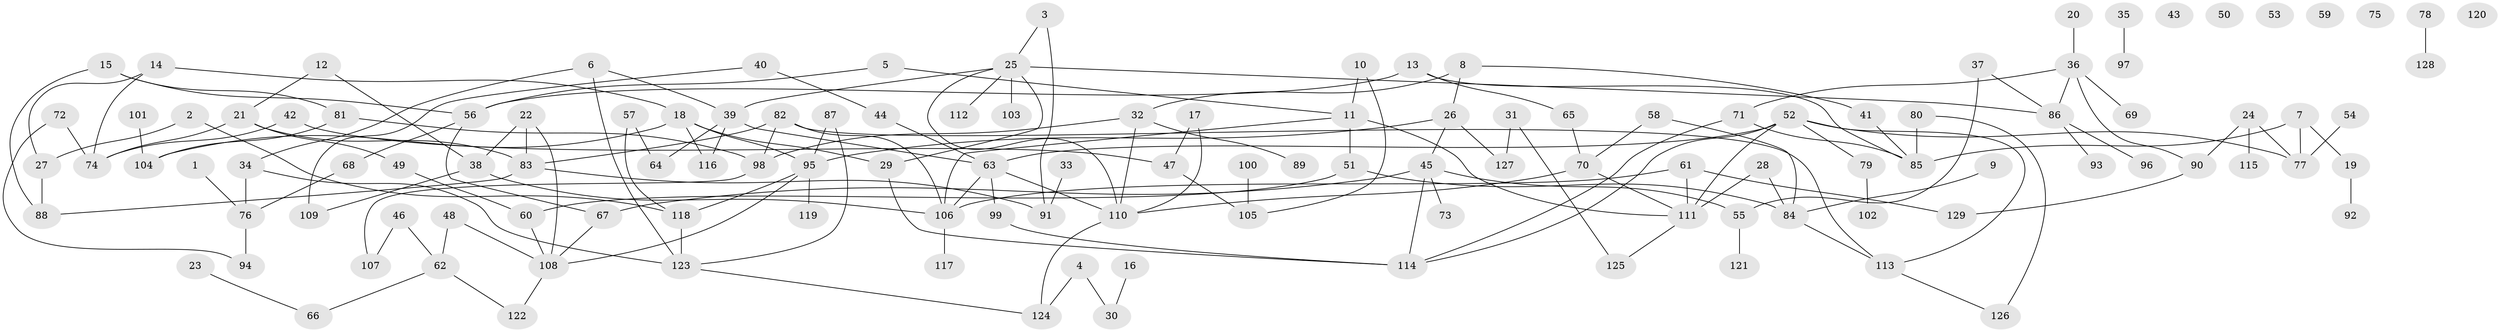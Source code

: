 // Generated by graph-tools (version 1.1) at 2025/25/03/09/25 03:25:15]
// undirected, 129 vertices, 170 edges
graph export_dot {
graph [start="1"]
  node [color=gray90,style=filled];
  1;
  2;
  3;
  4;
  5;
  6;
  7;
  8;
  9;
  10;
  11;
  12;
  13;
  14;
  15;
  16;
  17;
  18;
  19;
  20;
  21;
  22;
  23;
  24;
  25;
  26;
  27;
  28;
  29;
  30;
  31;
  32;
  33;
  34;
  35;
  36;
  37;
  38;
  39;
  40;
  41;
  42;
  43;
  44;
  45;
  46;
  47;
  48;
  49;
  50;
  51;
  52;
  53;
  54;
  55;
  56;
  57;
  58;
  59;
  60;
  61;
  62;
  63;
  64;
  65;
  66;
  67;
  68;
  69;
  70;
  71;
  72;
  73;
  74;
  75;
  76;
  77;
  78;
  79;
  80;
  81;
  82;
  83;
  84;
  85;
  86;
  87;
  88;
  89;
  90;
  91;
  92;
  93;
  94;
  95;
  96;
  97;
  98;
  99;
  100;
  101;
  102;
  103;
  104;
  105;
  106;
  107;
  108;
  109;
  110;
  111;
  112;
  113;
  114;
  115;
  116;
  117;
  118;
  119;
  120;
  121;
  122;
  123;
  124;
  125;
  126;
  127;
  128;
  129;
  1 -- 76;
  2 -- 27;
  2 -- 118;
  3 -- 25;
  3 -- 91;
  4 -- 30;
  4 -- 124;
  5 -- 11;
  5 -- 56;
  6 -- 34;
  6 -- 39;
  6 -- 123;
  7 -- 19;
  7 -- 77;
  7 -- 85;
  8 -- 26;
  8 -- 32;
  8 -- 41;
  9 -- 84;
  10 -- 11;
  10 -- 105;
  11 -- 51;
  11 -- 106;
  11 -- 111;
  12 -- 21;
  12 -- 38;
  13 -- 56;
  13 -- 65;
  13 -- 85;
  14 -- 18;
  14 -- 27;
  14 -- 74;
  15 -- 56;
  15 -- 81;
  15 -- 88;
  16 -- 30;
  17 -- 47;
  17 -- 110;
  18 -- 29;
  18 -- 95;
  18 -- 104;
  18 -- 116;
  19 -- 92;
  20 -- 36;
  21 -- 49;
  21 -- 74;
  21 -- 83;
  22 -- 38;
  22 -- 83;
  22 -- 108;
  23 -- 66;
  24 -- 77;
  24 -- 90;
  24 -- 115;
  25 -- 29;
  25 -- 39;
  25 -- 86;
  25 -- 103;
  25 -- 110;
  25 -- 112;
  26 -- 45;
  26 -- 95;
  26 -- 127;
  27 -- 88;
  28 -- 84;
  28 -- 111;
  29 -- 114;
  31 -- 125;
  31 -- 127;
  32 -- 89;
  32 -- 98;
  32 -- 110;
  33 -- 91;
  34 -- 76;
  34 -- 123;
  35 -- 97;
  36 -- 69;
  36 -- 71;
  36 -- 86;
  36 -- 90;
  37 -- 55;
  37 -- 86;
  38 -- 106;
  38 -- 109;
  39 -- 63;
  39 -- 64;
  39 -- 116;
  40 -- 44;
  40 -- 109;
  41 -- 85;
  42 -- 47;
  42 -- 74;
  44 -- 63;
  45 -- 55;
  45 -- 67;
  45 -- 73;
  45 -- 114;
  46 -- 62;
  46 -- 107;
  47 -- 105;
  48 -- 62;
  48 -- 108;
  49 -- 60;
  51 -- 60;
  51 -- 84;
  52 -- 63;
  52 -- 77;
  52 -- 79;
  52 -- 111;
  52 -- 113;
  52 -- 114;
  54 -- 77;
  55 -- 121;
  56 -- 67;
  56 -- 68;
  57 -- 64;
  57 -- 118;
  58 -- 70;
  58 -- 84;
  60 -- 108;
  61 -- 106;
  61 -- 111;
  61 -- 129;
  62 -- 66;
  62 -- 122;
  63 -- 99;
  63 -- 106;
  63 -- 110;
  65 -- 70;
  67 -- 108;
  68 -- 76;
  70 -- 110;
  70 -- 111;
  71 -- 85;
  71 -- 114;
  72 -- 74;
  72 -- 94;
  76 -- 94;
  78 -- 128;
  79 -- 102;
  80 -- 85;
  80 -- 126;
  81 -- 98;
  81 -- 104;
  82 -- 83;
  82 -- 98;
  82 -- 106;
  82 -- 113;
  83 -- 88;
  83 -- 91;
  84 -- 113;
  86 -- 93;
  86 -- 96;
  87 -- 95;
  87 -- 123;
  90 -- 129;
  95 -- 108;
  95 -- 118;
  95 -- 119;
  98 -- 107;
  99 -- 114;
  100 -- 105;
  101 -- 104;
  106 -- 117;
  108 -- 122;
  110 -- 124;
  111 -- 125;
  113 -- 126;
  118 -- 123;
  123 -- 124;
}
